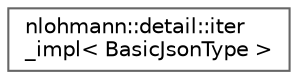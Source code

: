 digraph "Graphical Class Hierarchy"
{
 // INTERACTIVE_SVG=YES
 // LATEX_PDF_SIZE
  bgcolor="transparent";
  edge [fontname=Helvetica,fontsize=10,labelfontname=Helvetica,labelfontsize=10];
  node [fontname=Helvetica,fontsize=10,shape=box,height=0.2,width=0.4];
  rankdir="LR";
  Node0 [id="Node000000",label="nlohmann::detail::iter\l_impl\< BasicJsonType \>",height=0.2,width=0.4,color="grey40", fillcolor="white", style="filled",URL="$a01177.html",tooltip="a template for a bidirectional iterator for the basic_json class This class implements a both iterato..."];
}
